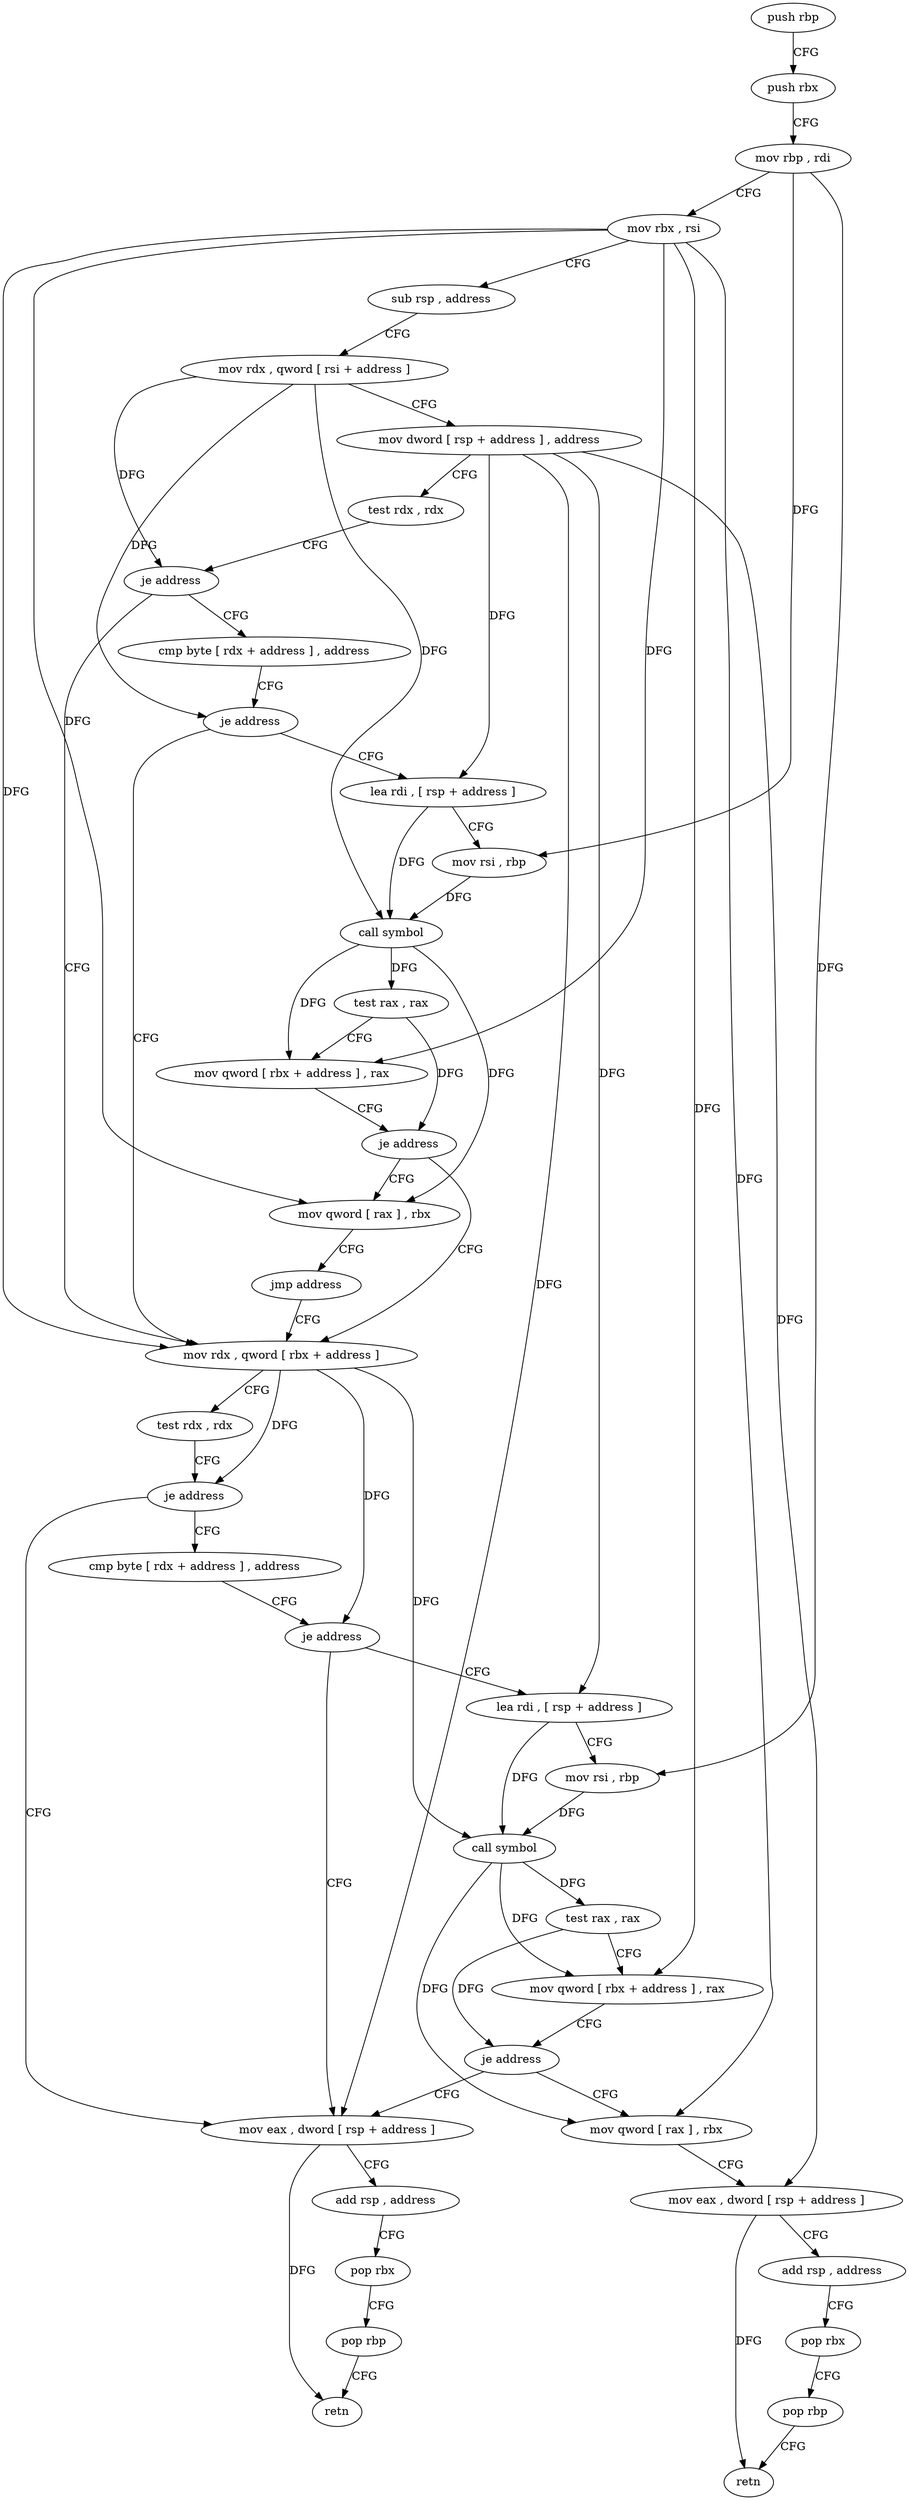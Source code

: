 digraph "func" {
"4240896" [label = "push rbp" ]
"4240897" [label = "push rbx" ]
"4240898" [label = "mov rbp , rdi" ]
"4240901" [label = "mov rbx , rsi" ]
"4240904" [label = "sub rsp , address" ]
"4240908" [label = "mov rdx , qword [ rsi + address ]" ]
"4240912" [label = "mov dword [ rsp + address ] , address" ]
"4240920" [label = "test rdx , rdx" ]
"4240923" [label = "je address" ]
"4240931" [label = "mov rdx , qword [ rbx + address ]" ]
"4240925" [label = "cmp byte [ rdx + address ] , address" ]
"4240935" [label = "test rdx , rdx" ]
"4240938" [label = "je address" ]
"4240946" [label = "mov eax , dword [ rsp + address ]" ]
"4240940" [label = "cmp byte [ rdx + address ] , address" ]
"4240929" [label = "je address" ]
"4241000" [label = "lea rdi , [ rsp + address ]" ]
"4240950" [label = "add rsp , address" ]
"4240954" [label = "pop rbx" ]
"4240955" [label = "pop rbp" ]
"4240956" [label = "retn" ]
"4240944" [label = "je address" ]
"4240960" [label = "lea rdi , [ rsp + address ]" ]
"4241005" [label = "mov rsi , rbp" ]
"4241008" [label = "call symbol" ]
"4241013" [label = "test rax , rax" ]
"4241016" [label = "mov qword [ rbx + address ] , rax" ]
"4241020" [label = "je address" ]
"4241022" [label = "mov qword [ rax ] , rbx" ]
"4240965" [label = "mov rsi , rbp" ]
"4240968" [label = "call symbol" ]
"4240973" [label = "test rax , rax" ]
"4240976" [label = "mov qword [ rbx + address ] , rax" ]
"4240980" [label = "je address" ]
"4240982" [label = "mov qword [ rax ] , rbx" ]
"4241025" [label = "jmp address" ]
"4240985" [label = "mov eax , dword [ rsp + address ]" ]
"4240989" [label = "add rsp , address" ]
"4240993" [label = "pop rbx" ]
"4240994" [label = "pop rbp" ]
"4240995" [label = "retn" ]
"4240896" -> "4240897" [ label = "CFG" ]
"4240897" -> "4240898" [ label = "CFG" ]
"4240898" -> "4240901" [ label = "CFG" ]
"4240898" -> "4241005" [ label = "DFG" ]
"4240898" -> "4240965" [ label = "DFG" ]
"4240901" -> "4240904" [ label = "CFG" ]
"4240901" -> "4240931" [ label = "DFG" ]
"4240901" -> "4241016" [ label = "DFG" ]
"4240901" -> "4240976" [ label = "DFG" ]
"4240901" -> "4241022" [ label = "DFG" ]
"4240901" -> "4240982" [ label = "DFG" ]
"4240904" -> "4240908" [ label = "CFG" ]
"4240908" -> "4240912" [ label = "CFG" ]
"4240908" -> "4240923" [ label = "DFG" ]
"4240908" -> "4240929" [ label = "DFG" ]
"4240908" -> "4241008" [ label = "DFG" ]
"4240912" -> "4240920" [ label = "CFG" ]
"4240912" -> "4240946" [ label = "DFG" ]
"4240912" -> "4240985" [ label = "DFG" ]
"4240912" -> "4241000" [ label = "DFG" ]
"4240912" -> "4240960" [ label = "DFG" ]
"4240920" -> "4240923" [ label = "CFG" ]
"4240923" -> "4240931" [ label = "CFG" ]
"4240923" -> "4240925" [ label = "CFG" ]
"4240931" -> "4240935" [ label = "CFG" ]
"4240931" -> "4240938" [ label = "DFG" ]
"4240931" -> "4240944" [ label = "DFG" ]
"4240931" -> "4240968" [ label = "DFG" ]
"4240925" -> "4240929" [ label = "CFG" ]
"4240935" -> "4240938" [ label = "CFG" ]
"4240938" -> "4240946" [ label = "CFG" ]
"4240938" -> "4240940" [ label = "CFG" ]
"4240946" -> "4240950" [ label = "CFG" ]
"4240946" -> "4240956" [ label = "DFG" ]
"4240940" -> "4240944" [ label = "CFG" ]
"4240929" -> "4241000" [ label = "CFG" ]
"4240929" -> "4240931" [ label = "CFG" ]
"4241000" -> "4241005" [ label = "CFG" ]
"4241000" -> "4241008" [ label = "DFG" ]
"4240950" -> "4240954" [ label = "CFG" ]
"4240954" -> "4240955" [ label = "CFG" ]
"4240955" -> "4240956" [ label = "CFG" ]
"4240944" -> "4240960" [ label = "CFG" ]
"4240944" -> "4240946" [ label = "CFG" ]
"4240960" -> "4240965" [ label = "CFG" ]
"4240960" -> "4240968" [ label = "DFG" ]
"4241005" -> "4241008" [ label = "DFG" ]
"4241008" -> "4241013" [ label = "DFG" ]
"4241008" -> "4241016" [ label = "DFG" ]
"4241008" -> "4241022" [ label = "DFG" ]
"4241013" -> "4241016" [ label = "CFG" ]
"4241013" -> "4241020" [ label = "DFG" ]
"4241016" -> "4241020" [ label = "CFG" ]
"4241020" -> "4240931" [ label = "CFG" ]
"4241020" -> "4241022" [ label = "CFG" ]
"4241022" -> "4241025" [ label = "CFG" ]
"4240965" -> "4240968" [ label = "DFG" ]
"4240968" -> "4240973" [ label = "DFG" ]
"4240968" -> "4240976" [ label = "DFG" ]
"4240968" -> "4240982" [ label = "DFG" ]
"4240973" -> "4240976" [ label = "CFG" ]
"4240973" -> "4240980" [ label = "DFG" ]
"4240976" -> "4240980" [ label = "CFG" ]
"4240980" -> "4240946" [ label = "CFG" ]
"4240980" -> "4240982" [ label = "CFG" ]
"4240982" -> "4240985" [ label = "CFG" ]
"4241025" -> "4240931" [ label = "CFG" ]
"4240985" -> "4240989" [ label = "CFG" ]
"4240985" -> "4240995" [ label = "DFG" ]
"4240989" -> "4240993" [ label = "CFG" ]
"4240993" -> "4240994" [ label = "CFG" ]
"4240994" -> "4240995" [ label = "CFG" ]
}

